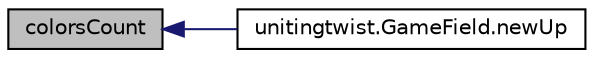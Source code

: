 digraph "colorsCount"
{
  edge [fontname="Helvetica",fontsize="10",labelfontname="Helvetica",labelfontsize="10"];
  node [fontname="Helvetica",fontsize="10",shape=record];
  rankdir="LR";
  Node1 [label="colorsCount",height=0.2,width=0.4,color="black", fillcolor="grey75", style="filled", fontcolor="black"];
  Node1 -> Node2 [dir="back",color="midnightblue",fontsize="10",style="solid",fontname="Helvetica"];
  Node2 [label="unitingtwist.GameField.newUp",height=0.2,width=0.4,color="black", fillcolor="white", style="filled",URL="$classunitingtwist_1_1_game_field.html#ab34cc8f938ea1126a03a701bd6e155a1"];
}
